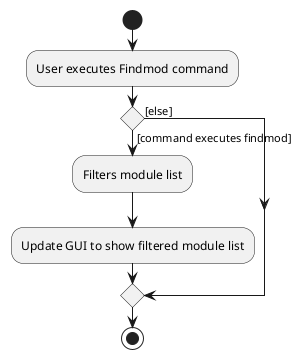 @startuml
start
:User executes Findmod command;

'Since the beta syntax does not support placing the condition outside the
'diamond we place it as the true branch instead.

if () then ([command executes findmod])
    :Filters module list;
    :Update GUI to show filtered module list;
else ([else])
endif
stop
@enduml
